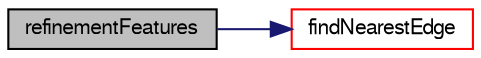 digraph "refinementFeatures"
{
  bgcolor="transparent";
  edge [fontname="FreeSans",fontsize="10",labelfontname="FreeSans",labelfontsize="10"];
  node [fontname="FreeSans",fontsize="10",shape=record];
  rankdir="LR";
  Node0 [label="refinementFeatures",height=0.2,width=0.4,color="black", fillcolor="grey75", style="filled", fontcolor="black"];
  Node0 -> Node1 [color="midnightblue",fontsize="10",style="solid",fontname="FreeSans"];
  Node1 [label="findNearestEdge",height=0.2,width=0.4,color="red",URL="$a24682.html#a65f7221fcffc8cd4124db95a166c222f",tooltip="Find nearest point on nearest feature edge. Sets. "];
}

